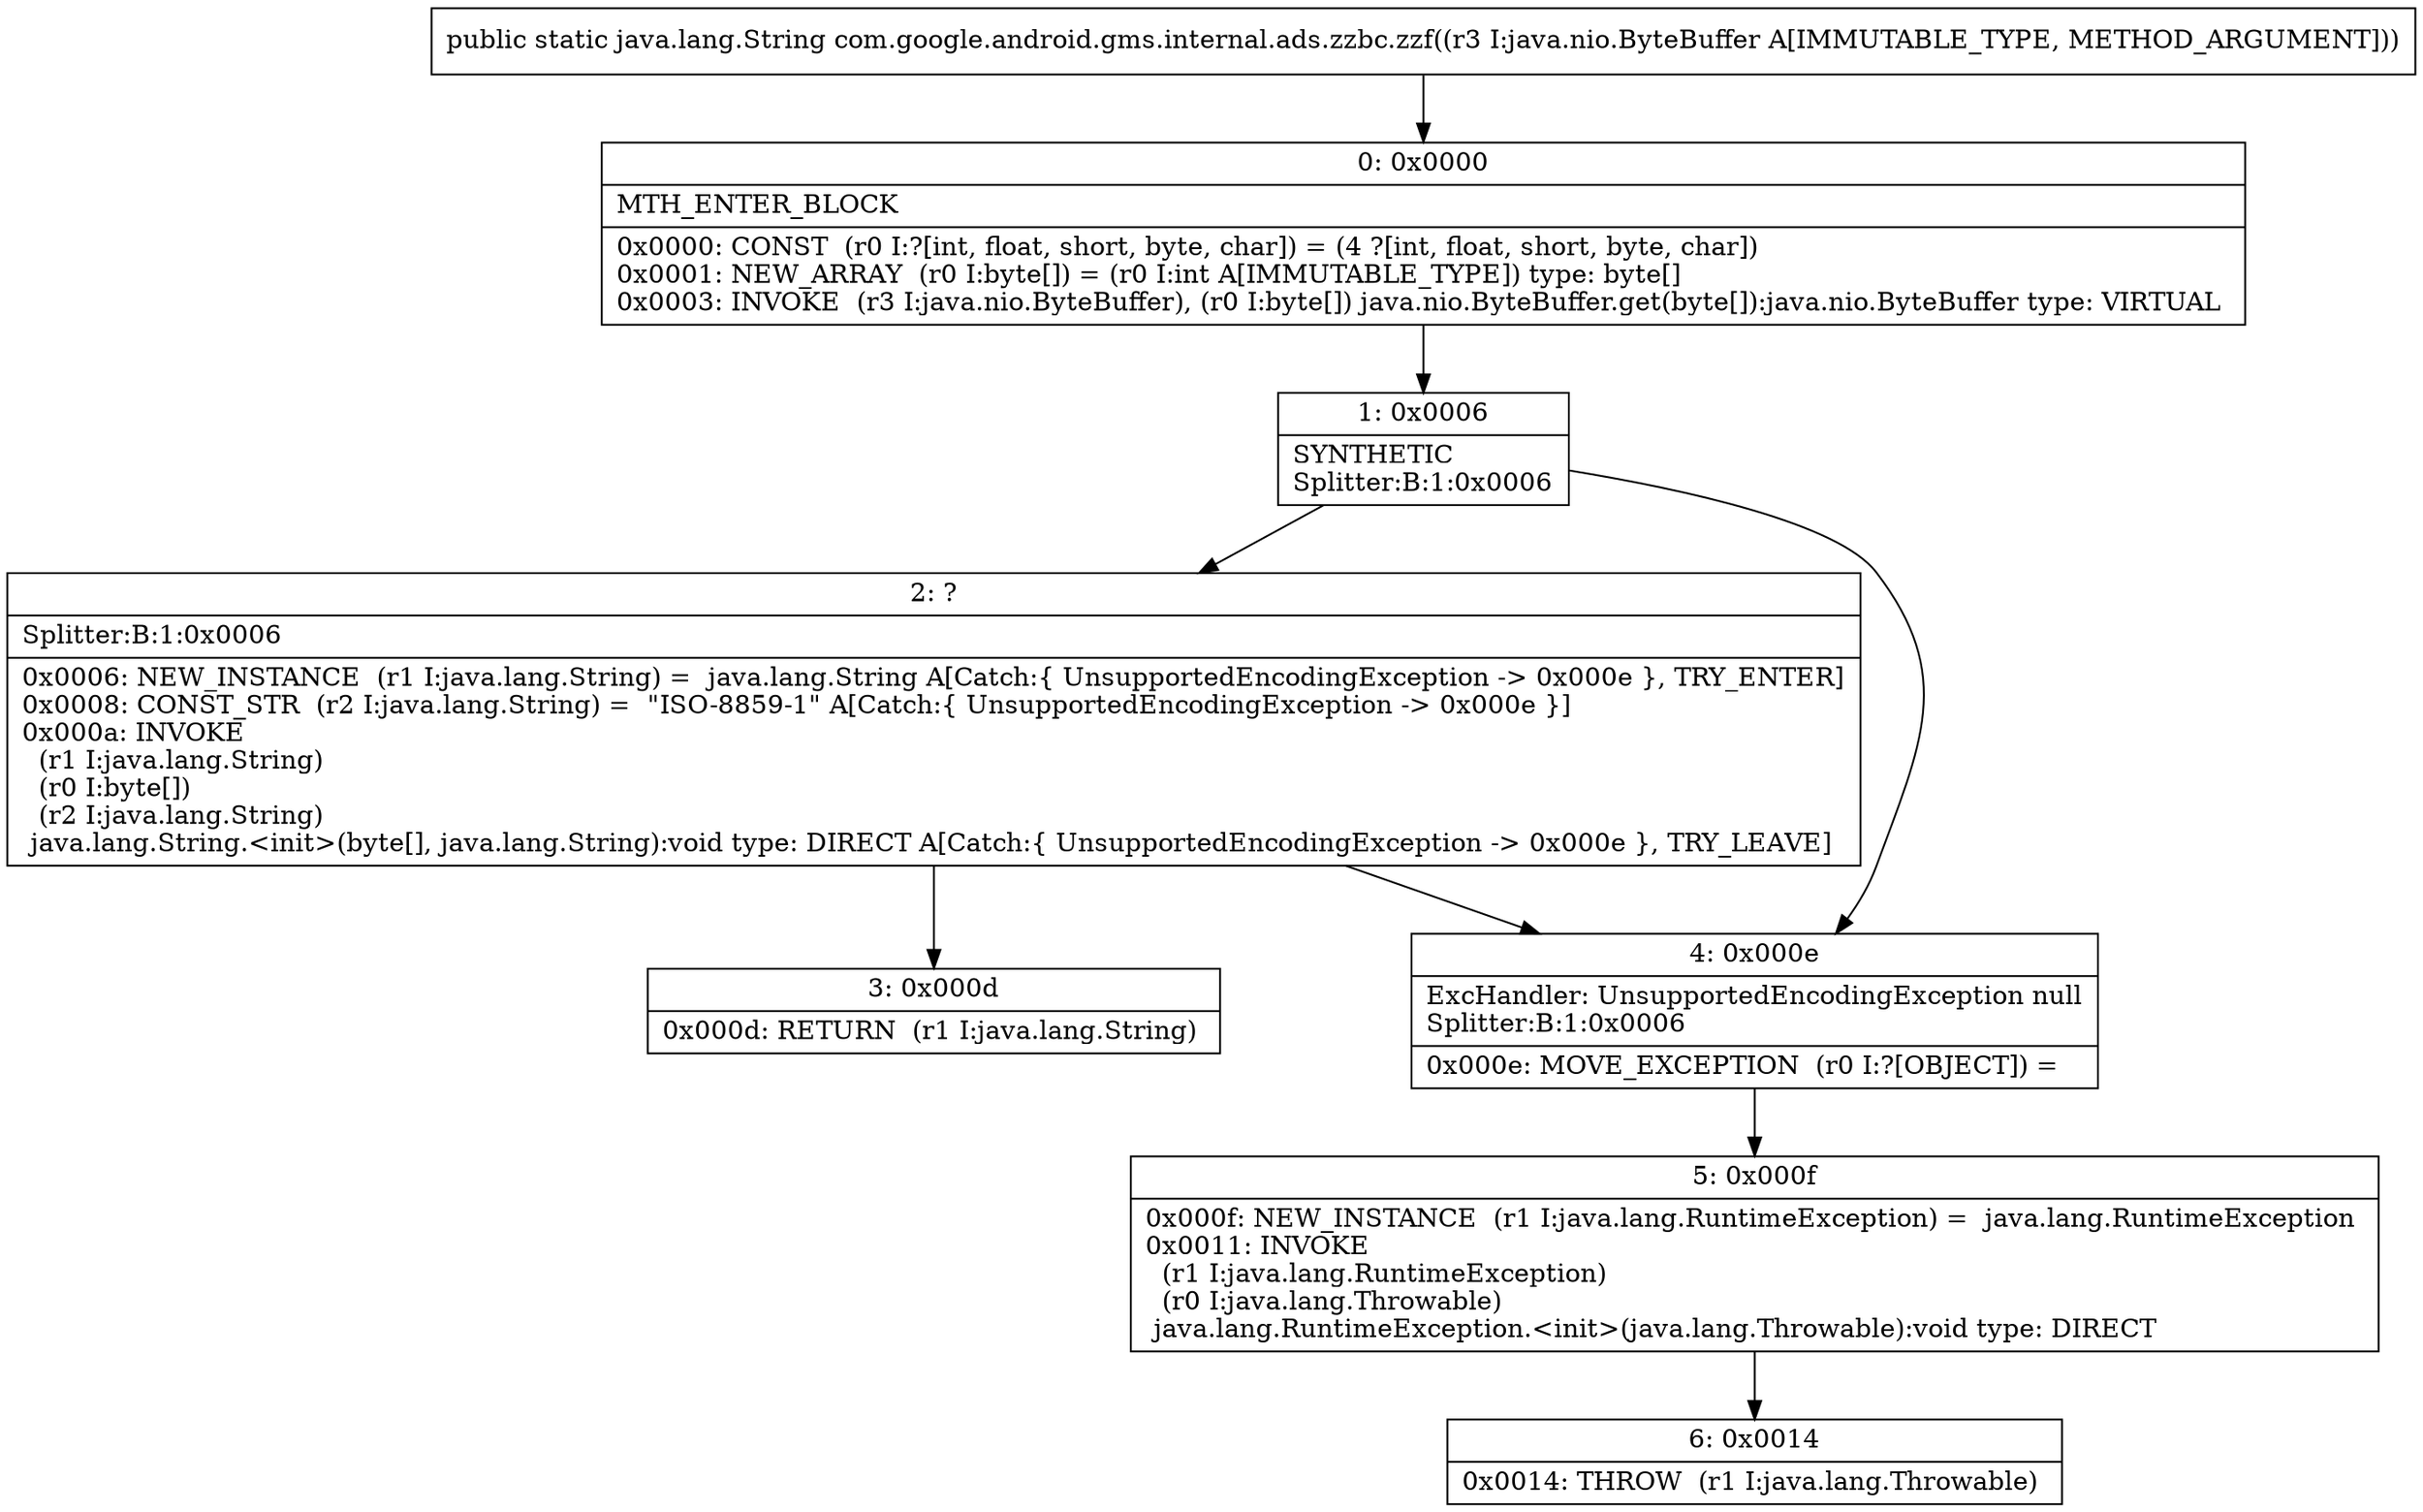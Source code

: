 digraph "CFG forcom.google.android.gms.internal.ads.zzbc.zzf(Ljava\/nio\/ByteBuffer;)Ljava\/lang\/String;" {
Node_0 [shape=record,label="{0\:\ 0x0000|MTH_ENTER_BLOCK\l|0x0000: CONST  (r0 I:?[int, float, short, byte, char]) = (4 ?[int, float, short, byte, char]) \l0x0001: NEW_ARRAY  (r0 I:byte[]) = (r0 I:int A[IMMUTABLE_TYPE]) type: byte[] \l0x0003: INVOKE  (r3 I:java.nio.ByteBuffer), (r0 I:byte[]) java.nio.ByteBuffer.get(byte[]):java.nio.ByteBuffer type: VIRTUAL \l}"];
Node_1 [shape=record,label="{1\:\ 0x0006|SYNTHETIC\lSplitter:B:1:0x0006\l}"];
Node_2 [shape=record,label="{2\:\ ?|Splitter:B:1:0x0006\l|0x0006: NEW_INSTANCE  (r1 I:java.lang.String) =  java.lang.String A[Catch:\{ UnsupportedEncodingException \-\> 0x000e \}, TRY_ENTER]\l0x0008: CONST_STR  (r2 I:java.lang.String) =  \"ISO\-8859\-1\" A[Catch:\{ UnsupportedEncodingException \-\> 0x000e \}]\l0x000a: INVOKE  \l  (r1 I:java.lang.String)\l  (r0 I:byte[])\l  (r2 I:java.lang.String)\l java.lang.String.\<init\>(byte[], java.lang.String):void type: DIRECT A[Catch:\{ UnsupportedEncodingException \-\> 0x000e \}, TRY_LEAVE]\l}"];
Node_3 [shape=record,label="{3\:\ 0x000d|0x000d: RETURN  (r1 I:java.lang.String) \l}"];
Node_4 [shape=record,label="{4\:\ 0x000e|ExcHandler: UnsupportedEncodingException null\lSplitter:B:1:0x0006\l|0x000e: MOVE_EXCEPTION  (r0 I:?[OBJECT]) =  \l}"];
Node_5 [shape=record,label="{5\:\ 0x000f|0x000f: NEW_INSTANCE  (r1 I:java.lang.RuntimeException) =  java.lang.RuntimeException \l0x0011: INVOKE  \l  (r1 I:java.lang.RuntimeException)\l  (r0 I:java.lang.Throwable)\l java.lang.RuntimeException.\<init\>(java.lang.Throwable):void type: DIRECT \l}"];
Node_6 [shape=record,label="{6\:\ 0x0014|0x0014: THROW  (r1 I:java.lang.Throwable) \l}"];
MethodNode[shape=record,label="{public static java.lang.String com.google.android.gms.internal.ads.zzbc.zzf((r3 I:java.nio.ByteBuffer A[IMMUTABLE_TYPE, METHOD_ARGUMENT])) }"];
MethodNode -> Node_0;
Node_0 -> Node_1;
Node_1 -> Node_2;
Node_1 -> Node_4;
Node_2 -> Node_3;
Node_2 -> Node_4;
Node_4 -> Node_5;
Node_5 -> Node_6;
}

